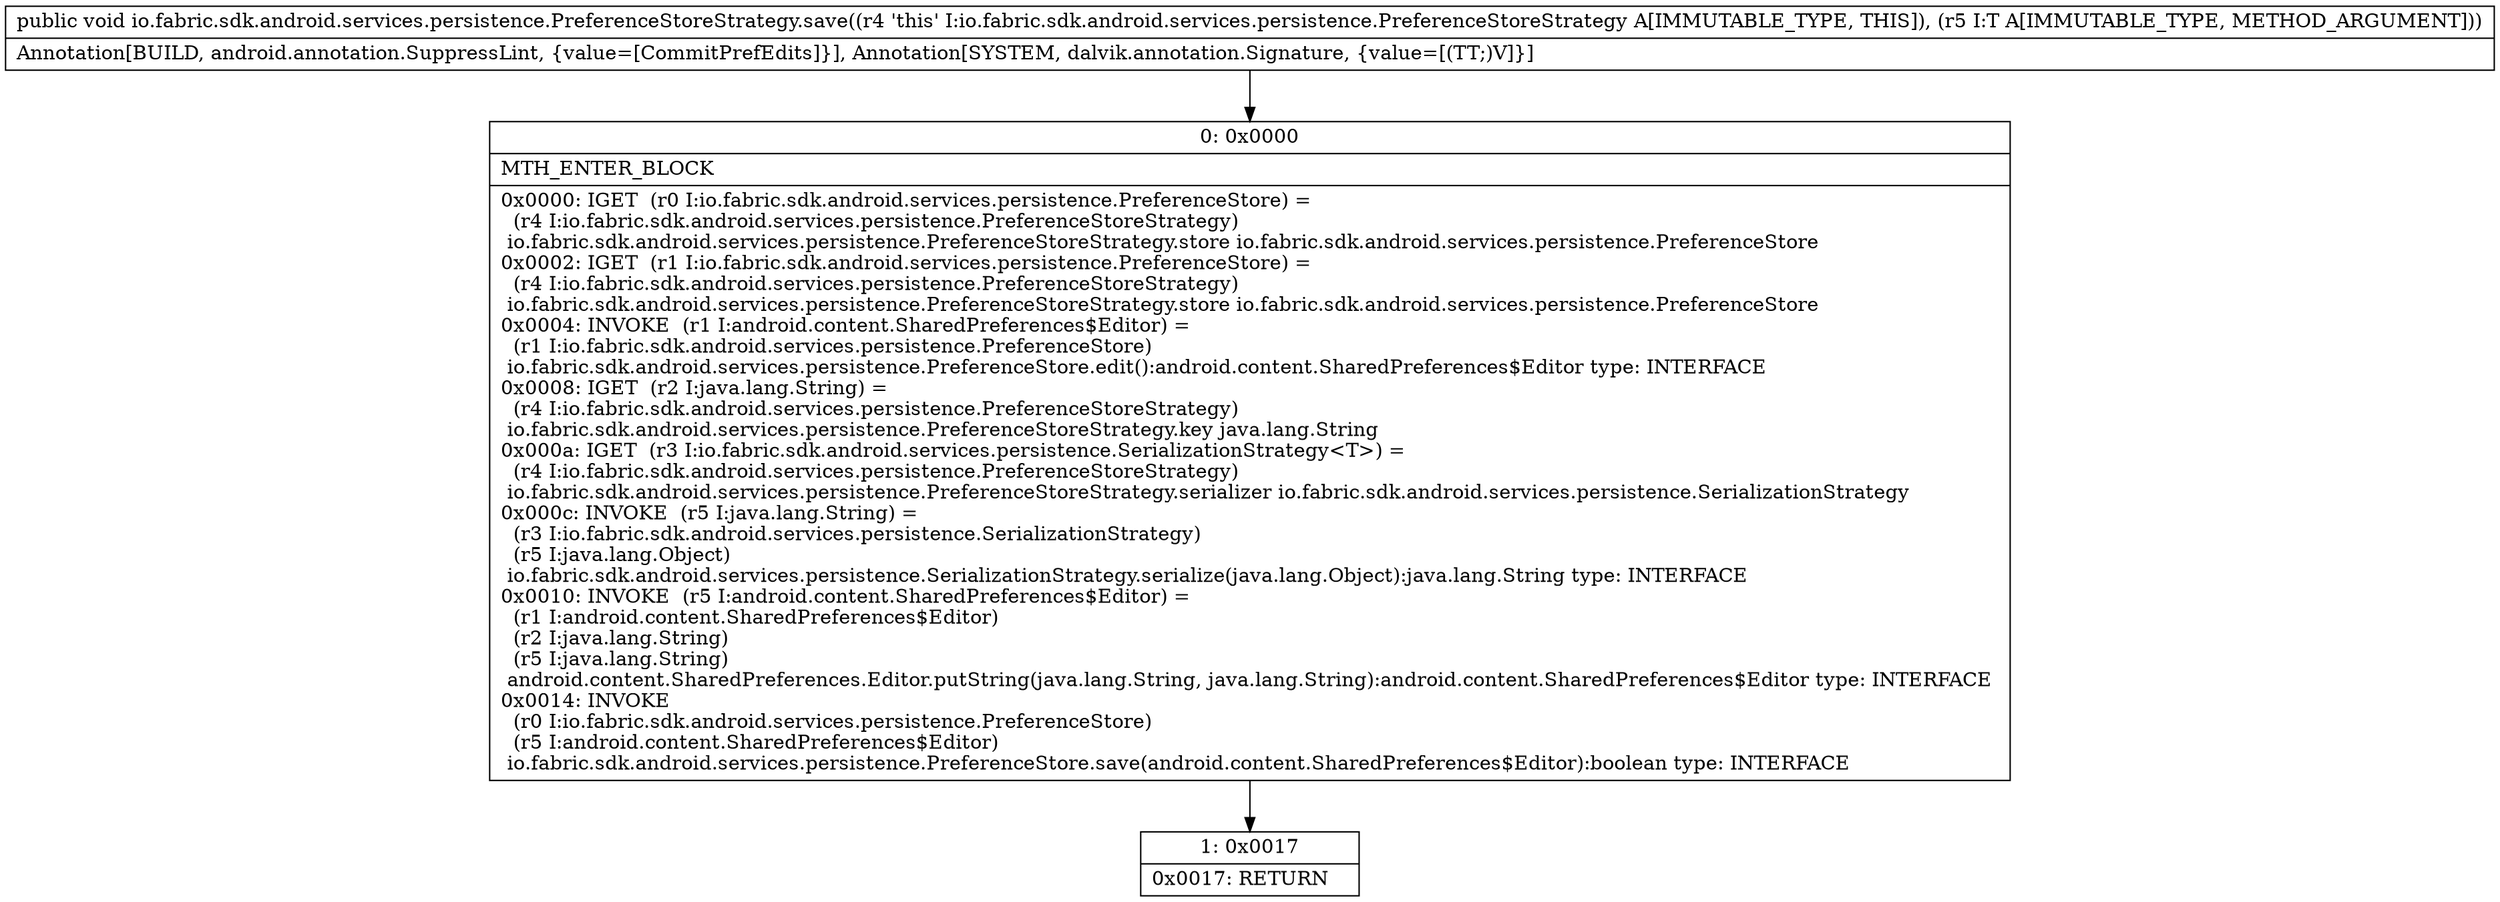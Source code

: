 digraph "CFG forio.fabric.sdk.android.services.persistence.PreferenceStoreStrategy.save(Ljava\/lang\/Object;)V" {
Node_0 [shape=record,label="{0\:\ 0x0000|MTH_ENTER_BLOCK\l|0x0000: IGET  (r0 I:io.fabric.sdk.android.services.persistence.PreferenceStore) = \l  (r4 I:io.fabric.sdk.android.services.persistence.PreferenceStoreStrategy)\l io.fabric.sdk.android.services.persistence.PreferenceStoreStrategy.store io.fabric.sdk.android.services.persistence.PreferenceStore \l0x0002: IGET  (r1 I:io.fabric.sdk.android.services.persistence.PreferenceStore) = \l  (r4 I:io.fabric.sdk.android.services.persistence.PreferenceStoreStrategy)\l io.fabric.sdk.android.services.persistence.PreferenceStoreStrategy.store io.fabric.sdk.android.services.persistence.PreferenceStore \l0x0004: INVOKE  (r1 I:android.content.SharedPreferences$Editor) = \l  (r1 I:io.fabric.sdk.android.services.persistence.PreferenceStore)\l io.fabric.sdk.android.services.persistence.PreferenceStore.edit():android.content.SharedPreferences$Editor type: INTERFACE \l0x0008: IGET  (r2 I:java.lang.String) = \l  (r4 I:io.fabric.sdk.android.services.persistence.PreferenceStoreStrategy)\l io.fabric.sdk.android.services.persistence.PreferenceStoreStrategy.key java.lang.String \l0x000a: IGET  (r3 I:io.fabric.sdk.android.services.persistence.SerializationStrategy\<T\>) = \l  (r4 I:io.fabric.sdk.android.services.persistence.PreferenceStoreStrategy)\l io.fabric.sdk.android.services.persistence.PreferenceStoreStrategy.serializer io.fabric.sdk.android.services.persistence.SerializationStrategy \l0x000c: INVOKE  (r5 I:java.lang.String) = \l  (r3 I:io.fabric.sdk.android.services.persistence.SerializationStrategy)\l  (r5 I:java.lang.Object)\l io.fabric.sdk.android.services.persistence.SerializationStrategy.serialize(java.lang.Object):java.lang.String type: INTERFACE \l0x0010: INVOKE  (r5 I:android.content.SharedPreferences$Editor) = \l  (r1 I:android.content.SharedPreferences$Editor)\l  (r2 I:java.lang.String)\l  (r5 I:java.lang.String)\l android.content.SharedPreferences.Editor.putString(java.lang.String, java.lang.String):android.content.SharedPreferences$Editor type: INTERFACE \l0x0014: INVOKE  \l  (r0 I:io.fabric.sdk.android.services.persistence.PreferenceStore)\l  (r5 I:android.content.SharedPreferences$Editor)\l io.fabric.sdk.android.services.persistence.PreferenceStore.save(android.content.SharedPreferences$Editor):boolean type: INTERFACE \l}"];
Node_1 [shape=record,label="{1\:\ 0x0017|0x0017: RETURN   \l}"];
MethodNode[shape=record,label="{public void io.fabric.sdk.android.services.persistence.PreferenceStoreStrategy.save((r4 'this' I:io.fabric.sdk.android.services.persistence.PreferenceStoreStrategy A[IMMUTABLE_TYPE, THIS]), (r5 I:T A[IMMUTABLE_TYPE, METHOD_ARGUMENT]))  | Annotation[BUILD, android.annotation.SuppressLint, \{value=[CommitPrefEdits]\}], Annotation[SYSTEM, dalvik.annotation.Signature, \{value=[(TT;)V]\}]\l}"];
MethodNode -> Node_0;
Node_0 -> Node_1;
}

